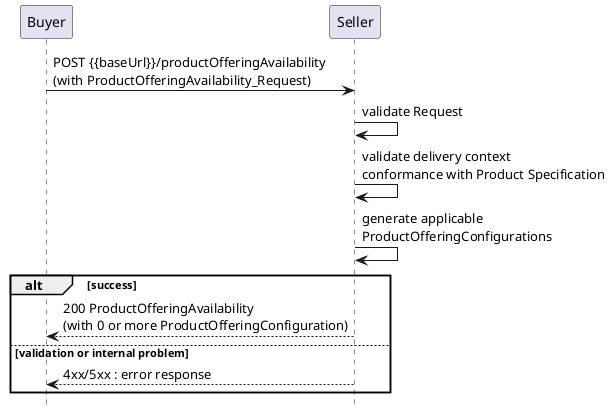 @startuml

hide footbox

participant Buyer
participant Seller

Buyer -> Seller : POST {{baseUrl}}/productOfferingAvailability\n(with ProductOfferingAvailability_Request)

Seller -> Seller : validate Request
Seller -> Seller : validate delivery context\nconformance with Product Specification
Seller -> Seller : generate applicable\nProductOfferingConfigurations

alt success
    Buyer <-- Seller : 200 ProductOfferingAvailability\n(with 0 or more ProductOfferingConfiguration)
else validation or internal problem
    Buyer <-- Seller: 4xx/5xx : error response
end
@enduml